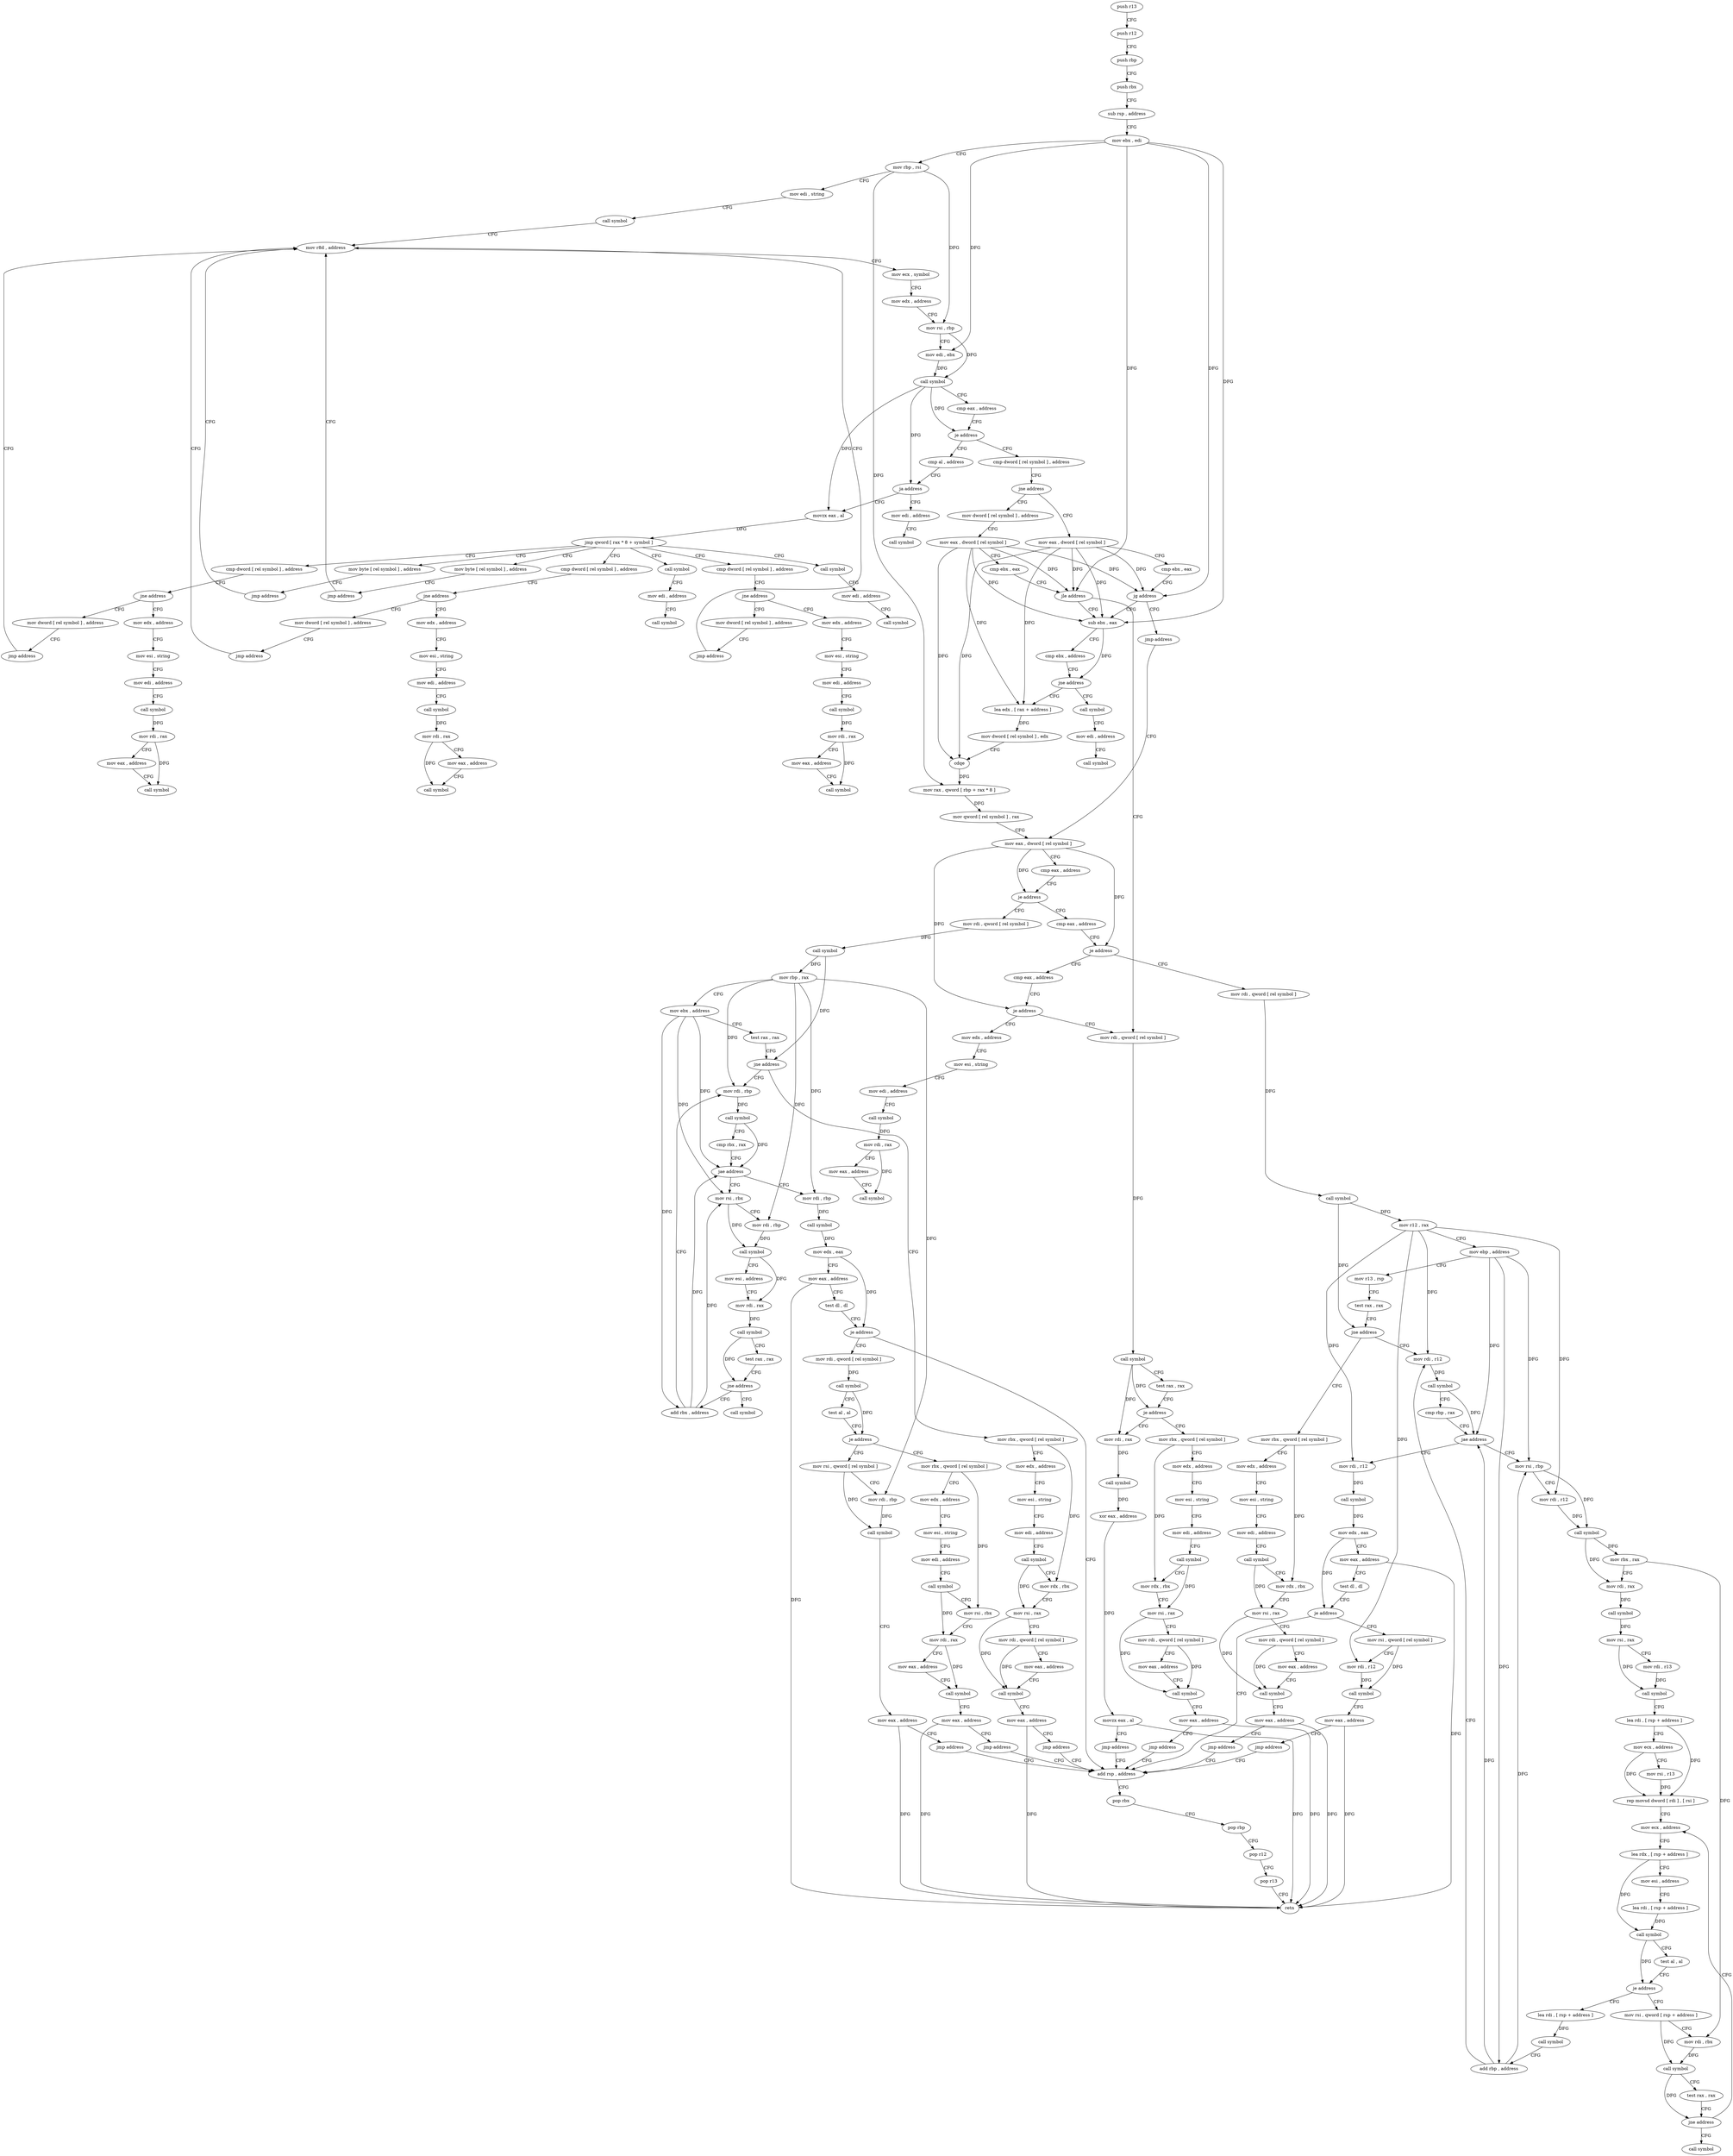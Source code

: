 digraph "func" {
"4215984" [label = "push r13" ]
"4215986" [label = "push r12" ]
"4215988" [label = "push rbp" ]
"4215989" [label = "push rbx" ]
"4215990" [label = "sub rsp , address" ]
"4215997" [label = "mov ebx , edi" ]
"4215999" [label = "mov rbp , rsi" ]
"4216002" [label = "mov edi , string" ]
"4216007" [label = "call symbol" ]
"4216012" [label = "mov r8d , address" ]
"4216297" [label = "cmp dword [ rel symbol ] , address" ]
"4216304" [label = "jne address" ]
"4216445" [label = "mov eax , dword [ rel symbol ]" ]
"4216310" [label = "mov dword [ rel symbol ] , address" ]
"4216047" [label = "cmp al , address" ]
"4216049" [label = "ja address" ]
"4216287" [label = "mov edi , address" ]
"4216055" [label = "movzx eax , al" ]
"4216451" [label = "cmp ebx , eax" ]
"4216453" [label = "jg address" ]
"4216334" [label = "sub ebx , eax" ]
"4216455" [label = "jmp address" ]
"4216320" [label = "mov eax , dword [ rel symbol ]" ]
"4216326" [label = "cmp ebx , eax" ]
"4216328" [label = "jle address" ]
"4216472" [label = "mov rdi , qword [ rel symbol ]" ]
"4216292" [label = "call symbol" ]
"4216058" [label = "jmp qword [ rax * 8 + symbol ]" ]
"4216065" [label = "call symbol" ]
"4216080" [label = "call symbol" ]
"4216095" [label = "mov byte [ rel symbol ] , address" ]
"4216104" [label = "mov byte [ rel symbol ] , address" ]
"4216113" [label = "cmp dword [ rel symbol ] , address" ]
"4216169" [label = "cmp dword [ rel symbol ] , address" ]
"4216228" [label = "cmp dword [ rel symbol ] , address" ]
"4216336" [label = "cmp ebx , address" ]
"4216339" [label = "jne address" ]
"4216457" [label = "call symbol" ]
"4216341" [label = "lea edx , [ rax + address ]" ]
"4216364" [label = "mov eax , dword [ rel symbol ]" ]
"4216479" [label = "call symbol" ]
"4216484" [label = "test rax , rax" ]
"4216487" [label = "je address" ]
"4216505" [label = "mov rbx , qword [ rel symbol ]" ]
"4216489" [label = "mov rdi , rax" ]
"4216070" [label = "mov edi , address" ]
"4216075" [label = "call symbol" ]
"4216085" [label = "mov edi , address" ]
"4216090" [label = "call symbol" ]
"4216102" [label = "jmp address" ]
"4216111" [label = "jmp address" ]
"4216120" [label = "jne address" ]
"4216134" [label = "mov edx , address" ]
"4216122" [label = "mov dword [ rel symbol ] , address" ]
"4216176" [label = "jne address" ]
"4216193" [label = "mov edx , address" ]
"4216178" [label = "mov dword [ rel symbol ] , address" ]
"4216235" [label = "jne address" ]
"4216252" [label = "mov edx , address" ]
"4216237" [label = "mov dword [ rel symbol ] , address" ]
"4216462" [label = "mov edi , address" ]
"4216467" [label = "call symbol" ]
"4216344" [label = "mov dword [ rel symbol ] , edx" ]
"4216350" [label = "cdqe" ]
"4216352" [label = "mov rax , qword [ rbp + rax * 8 ]" ]
"4216357" [label = "mov qword [ rel symbol ] , rax" ]
"4216370" [label = "cmp eax , address" ]
"4216373" [label = "je address" ]
"4216565" [label = "mov rdi , qword [ rel symbol ]" ]
"4216379" [label = "cmp eax , address" ]
"4216512" [label = "mov edx , address" ]
"4216517" [label = "mov esi , string" ]
"4216522" [label = "mov edi , address" ]
"4216527" [label = "call symbol" ]
"4216532" [label = "mov rdx , rbx" ]
"4216535" [label = "mov rsi , rax" ]
"4216538" [label = "mov rdi , qword [ rel symbol ]" ]
"4216545" [label = "mov eax , address" ]
"4216550" [label = "call symbol" ]
"4216555" [label = "mov eax , address" ]
"4216560" [label = "jmp address" ]
"4216431" [label = "add rsp , address" ]
"4216492" [label = "call symbol" ]
"4216497" [label = "xor eax , address" ]
"4216500" [label = "movzx eax , al" ]
"4216503" [label = "jmp address" ]
"4216018" [label = "mov ecx , symbol" ]
"4216023" [label = "mov edx , address" ]
"4216028" [label = "mov rsi , rbp" ]
"4216031" [label = "mov edi , ebx" ]
"4216033" [label = "call symbol" ]
"4216038" [label = "cmp eax , address" ]
"4216041" [label = "je address" ]
"4216139" [label = "mov esi , string" ]
"4216144" [label = "mov edi , address" ]
"4216149" [label = "call symbol" ]
"4216154" [label = "mov rdi , rax" ]
"4216157" [label = "mov eax , address" ]
"4216162" [label = "call symbol" ]
"4216132" [label = "jmp address" ]
"4216198" [label = "mov esi , string" ]
"4216203" [label = "mov edi , address" ]
"4216208" [label = "call symbol" ]
"4216213" [label = "mov rdi , rax" ]
"4216216" [label = "mov eax , address" ]
"4216221" [label = "call symbol" ]
"4216188" [label = "jmp address" ]
"4216257" [label = "mov esi , string" ]
"4216262" [label = "mov edi , address" ]
"4216267" [label = "call symbol" ]
"4216272" [label = "mov rdi , rax" ]
"4216275" [label = "mov eax , address" ]
"4216280" [label = "call symbol" ]
"4216247" [label = "jmp address" ]
"4216572" [label = "call symbol" ]
"4216577" [label = "mov rbp , rax" ]
"4216580" [label = "mov ebx , address" ]
"4216585" [label = "test rax , rax" ]
"4216588" [label = "jne address" ]
"4216654" [label = "mov rdi , rbp" ]
"4216590" [label = "mov rbx , qword [ rel symbol ]" ]
"4216382" [label = "je address" ]
"4216820" [label = "mov rdi , qword [ rel symbol ]" ]
"4216388" [label = "cmp eax , address" ]
"4216438" [label = "pop rbx" ]
"4216439" [label = "pop rbp" ]
"4216440" [label = "pop r12" ]
"4216442" [label = "pop r13" ]
"4216444" [label = "retn" ]
"4216657" [label = "call symbol" ]
"4216662" [label = "cmp rbx , rax" ]
"4216665" [label = "jae address" ]
"4216703" [label = "mov rdi , rbp" ]
"4216667" [label = "mov rsi , rbx" ]
"4216597" [label = "mov edx , address" ]
"4216602" [label = "mov esi , string" ]
"4216607" [label = "mov edi , address" ]
"4216612" [label = "call symbol" ]
"4216617" [label = "mov rdx , rbx" ]
"4216620" [label = "mov rsi , rax" ]
"4216623" [label = "mov rdi , qword [ rel symbol ]" ]
"4216630" [label = "mov eax , address" ]
"4216635" [label = "call symbol" ]
"4216640" [label = "mov eax , address" ]
"4216645" [label = "jmp address" ]
"4216827" [label = "call symbol" ]
"4216832" [label = "mov r12 , rax" ]
"4216835" [label = "mov ebp , address" ]
"4216840" [label = "mov r13 , rsp" ]
"4216843" [label = "test rax , rax" ]
"4216846" [label = "jne address" ]
"4216922" [label = "mov rdi , r12" ]
"4216848" [label = "mov rbx , qword [ rel symbol ]" ]
"4216391" [label = "je address" ]
"4216393" [label = "mov edx , address" ]
"4216706" [label = "call symbol" ]
"4216711" [label = "mov edx , eax" ]
"4216713" [label = "mov eax , address" ]
"4216718" [label = "test dl , dl" ]
"4216720" [label = "je address" ]
"4216726" [label = "mov rdi , qword [ rel symbol ]" ]
"4216670" [label = "mov rdi , rbp" ]
"4216673" [label = "call symbol" ]
"4216678" [label = "mov esi , address" ]
"4216683" [label = "mov rdi , rax" ]
"4216686" [label = "call symbol" ]
"4216691" [label = "test rax , rax" ]
"4216694" [label = "jne address" ]
"4216650" [label = "add rbx , address" ]
"4216696" [label = "call symbol" ]
"4216925" [label = "call symbol" ]
"4216930" [label = "cmp rbp , rax" ]
"4216933" [label = "jae address" ]
"4217037" [label = "mov rdi , r12" ]
"4216935" [label = "mov rsi , rbp" ]
"4216855" [label = "mov edx , address" ]
"4216860" [label = "mov esi , string" ]
"4216865" [label = "mov edi , address" ]
"4216870" [label = "call symbol" ]
"4216875" [label = "mov rdx , rbx" ]
"4216878" [label = "mov rsi , rax" ]
"4216881" [label = "mov rdi , qword [ rel symbol ]" ]
"4216888" [label = "mov eax , address" ]
"4216893" [label = "call symbol" ]
"4216898" [label = "mov eax , address" ]
"4216903" [label = "jmp address" ]
"4216398" [label = "mov esi , string" ]
"4216403" [label = "mov edi , address" ]
"4216408" [label = "call symbol" ]
"4216413" [label = "mov rdi , rax" ]
"4216416" [label = "mov eax , address" ]
"4216421" [label = "call symbol" ]
"4216733" [label = "call symbol" ]
"4216738" [label = "test al , al" ]
"4216740" [label = "je address" ]
"4216767" [label = "mov rbx , qword [ rel symbol ]" ]
"4216742" [label = "mov rsi , qword [ rel symbol ]" ]
"4217040" [label = "call symbol" ]
"4217045" [label = "mov edx , eax" ]
"4217047" [label = "mov eax , address" ]
"4217052" [label = "test dl , dl" ]
"4217054" [label = "je address" ]
"4217060" [label = "mov rsi , qword [ rel symbol ]" ]
"4216938" [label = "mov rdi , r12" ]
"4216941" [label = "call symbol" ]
"4216946" [label = "mov rbx , rax" ]
"4216949" [label = "mov rdi , rax" ]
"4216952" [label = "call symbol" ]
"4216957" [label = "mov rsi , rax" ]
"4216960" [label = "mov rdi , r13" ]
"4216963" [label = "call symbol" ]
"4216968" [label = "lea rdi , [ rsp + address ]" ]
"4216973" [label = "mov ecx , address" ]
"4216978" [label = "mov rsi , r13" ]
"4216981" [label = "rep movsd dword [ rdi ] , [ rsi ]" ]
"4216983" [label = "mov ecx , address" ]
"4216774" [label = "mov edx , address" ]
"4216779" [label = "mov esi , string" ]
"4216784" [label = "mov edi , address" ]
"4216789" [label = "call symbol" ]
"4216794" [label = "mov rsi , rbx" ]
"4216797" [label = "mov rdi , rax" ]
"4216800" [label = "mov eax , address" ]
"4216805" [label = "call symbol" ]
"4216810" [label = "mov eax , address" ]
"4216815" [label = "jmp address" ]
"4216749" [label = "mov rdi , rbp" ]
"4216752" [label = "call symbol" ]
"4216757" [label = "mov eax , address" ]
"4216762" [label = "jmp address" ]
"4217067" [label = "mov rdi , r12" ]
"4217070" [label = "call symbol" ]
"4217075" [label = "mov eax , address" ]
"4217080" [label = "jmp address" ]
"4216908" [label = "lea rdi , [ rsp + address ]" ]
"4216913" [label = "call symbol" ]
"4216918" [label = "add rbp , address" ]
"4217012" [label = "mov rsi , qword [ rsp + address ]" ]
"4217017" [label = "mov rdi , rbx" ]
"4217020" [label = "call symbol" ]
"4217025" [label = "test rax , rax" ]
"4217028" [label = "jne address" ]
"4217030" [label = "call symbol" ]
"4216988" [label = "lea rdx , [ rsp + address ]" ]
"4216993" [label = "mov esi , address" ]
"4216998" [label = "lea rdi , [ rsp + address ]" ]
"4217003" [label = "call symbol" ]
"4217008" [label = "test al , al" ]
"4217010" [label = "je address" ]
"4215984" -> "4215986" [ label = "CFG" ]
"4215986" -> "4215988" [ label = "CFG" ]
"4215988" -> "4215989" [ label = "CFG" ]
"4215989" -> "4215990" [ label = "CFG" ]
"4215990" -> "4215997" [ label = "CFG" ]
"4215997" -> "4215999" [ label = "CFG" ]
"4215997" -> "4216031" [ label = "DFG" ]
"4215997" -> "4216453" [ label = "DFG" ]
"4215997" -> "4216328" [ label = "DFG" ]
"4215997" -> "4216334" [ label = "DFG" ]
"4215999" -> "4216002" [ label = "CFG" ]
"4215999" -> "4216028" [ label = "DFG" ]
"4215999" -> "4216352" [ label = "DFG" ]
"4216002" -> "4216007" [ label = "CFG" ]
"4216007" -> "4216012" [ label = "CFG" ]
"4216012" -> "4216018" [ label = "CFG" ]
"4216297" -> "4216304" [ label = "CFG" ]
"4216304" -> "4216445" [ label = "CFG" ]
"4216304" -> "4216310" [ label = "CFG" ]
"4216445" -> "4216451" [ label = "CFG" ]
"4216445" -> "4216453" [ label = "DFG" ]
"4216445" -> "4216328" [ label = "DFG" ]
"4216445" -> "4216334" [ label = "DFG" ]
"4216445" -> "4216341" [ label = "DFG" ]
"4216445" -> "4216350" [ label = "DFG" ]
"4216310" -> "4216320" [ label = "CFG" ]
"4216047" -> "4216049" [ label = "CFG" ]
"4216049" -> "4216287" [ label = "CFG" ]
"4216049" -> "4216055" [ label = "CFG" ]
"4216287" -> "4216292" [ label = "CFG" ]
"4216055" -> "4216058" [ label = "DFG" ]
"4216451" -> "4216453" [ label = "CFG" ]
"4216453" -> "4216334" [ label = "CFG" ]
"4216453" -> "4216455" [ label = "CFG" ]
"4216334" -> "4216336" [ label = "CFG" ]
"4216334" -> "4216339" [ label = "DFG" ]
"4216455" -> "4216364" [ label = "CFG" ]
"4216320" -> "4216326" [ label = "CFG" ]
"4216320" -> "4216453" [ label = "DFG" ]
"4216320" -> "4216328" [ label = "DFG" ]
"4216320" -> "4216334" [ label = "DFG" ]
"4216320" -> "4216341" [ label = "DFG" ]
"4216320" -> "4216350" [ label = "DFG" ]
"4216326" -> "4216328" [ label = "CFG" ]
"4216328" -> "4216472" [ label = "CFG" ]
"4216328" -> "4216334" [ label = "CFG" ]
"4216472" -> "4216479" [ label = "DFG" ]
"4216058" -> "4216065" [ label = "CFG" ]
"4216058" -> "4216080" [ label = "CFG" ]
"4216058" -> "4216095" [ label = "CFG" ]
"4216058" -> "4216104" [ label = "CFG" ]
"4216058" -> "4216113" [ label = "CFG" ]
"4216058" -> "4216169" [ label = "CFG" ]
"4216058" -> "4216228" [ label = "CFG" ]
"4216065" -> "4216070" [ label = "CFG" ]
"4216080" -> "4216085" [ label = "CFG" ]
"4216095" -> "4216102" [ label = "CFG" ]
"4216104" -> "4216111" [ label = "CFG" ]
"4216113" -> "4216120" [ label = "CFG" ]
"4216169" -> "4216176" [ label = "CFG" ]
"4216228" -> "4216235" [ label = "CFG" ]
"4216336" -> "4216339" [ label = "CFG" ]
"4216339" -> "4216457" [ label = "CFG" ]
"4216339" -> "4216341" [ label = "CFG" ]
"4216457" -> "4216462" [ label = "CFG" ]
"4216341" -> "4216344" [ label = "DFG" ]
"4216364" -> "4216370" [ label = "CFG" ]
"4216364" -> "4216373" [ label = "DFG" ]
"4216364" -> "4216382" [ label = "DFG" ]
"4216364" -> "4216391" [ label = "DFG" ]
"4216479" -> "4216484" [ label = "CFG" ]
"4216479" -> "4216487" [ label = "DFG" ]
"4216479" -> "4216489" [ label = "DFG" ]
"4216484" -> "4216487" [ label = "CFG" ]
"4216487" -> "4216505" [ label = "CFG" ]
"4216487" -> "4216489" [ label = "CFG" ]
"4216505" -> "4216512" [ label = "CFG" ]
"4216505" -> "4216532" [ label = "DFG" ]
"4216489" -> "4216492" [ label = "DFG" ]
"4216070" -> "4216075" [ label = "CFG" ]
"4216085" -> "4216090" [ label = "CFG" ]
"4216102" -> "4216012" [ label = "CFG" ]
"4216111" -> "4216012" [ label = "CFG" ]
"4216120" -> "4216134" [ label = "CFG" ]
"4216120" -> "4216122" [ label = "CFG" ]
"4216134" -> "4216139" [ label = "CFG" ]
"4216122" -> "4216132" [ label = "CFG" ]
"4216176" -> "4216193" [ label = "CFG" ]
"4216176" -> "4216178" [ label = "CFG" ]
"4216193" -> "4216198" [ label = "CFG" ]
"4216178" -> "4216188" [ label = "CFG" ]
"4216235" -> "4216252" [ label = "CFG" ]
"4216235" -> "4216237" [ label = "CFG" ]
"4216252" -> "4216257" [ label = "CFG" ]
"4216237" -> "4216247" [ label = "CFG" ]
"4216462" -> "4216467" [ label = "CFG" ]
"4216344" -> "4216350" [ label = "CFG" ]
"4216350" -> "4216352" [ label = "DFG" ]
"4216352" -> "4216357" [ label = "DFG" ]
"4216357" -> "4216364" [ label = "CFG" ]
"4216370" -> "4216373" [ label = "CFG" ]
"4216373" -> "4216565" [ label = "CFG" ]
"4216373" -> "4216379" [ label = "CFG" ]
"4216565" -> "4216572" [ label = "DFG" ]
"4216379" -> "4216382" [ label = "CFG" ]
"4216512" -> "4216517" [ label = "CFG" ]
"4216517" -> "4216522" [ label = "CFG" ]
"4216522" -> "4216527" [ label = "CFG" ]
"4216527" -> "4216532" [ label = "CFG" ]
"4216527" -> "4216535" [ label = "DFG" ]
"4216532" -> "4216535" [ label = "CFG" ]
"4216535" -> "4216538" [ label = "CFG" ]
"4216535" -> "4216550" [ label = "DFG" ]
"4216538" -> "4216545" [ label = "CFG" ]
"4216538" -> "4216550" [ label = "DFG" ]
"4216545" -> "4216550" [ label = "CFG" ]
"4216550" -> "4216555" [ label = "CFG" ]
"4216555" -> "4216560" [ label = "CFG" ]
"4216555" -> "4216444" [ label = "DFG" ]
"4216560" -> "4216431" [ label = "CFG" ]
"4216431" -> "4216438" [ label = "CFG" ]
"4216492" -> "4216497" [ label = "DFG" ]
"4216497" -> "4216500" [ label = "DFG" ]
"4216500" -> "4216503" [ label = "CFG" ]
"4216500" -> "4216444" [ label = "DFG" ]
"4216503" -> "4216431" [ label = "CFG" ]
"4216018" -> "4216023" [ label = "CFG" ]
"4216023" -> "4216028" [ label = "CFG" ]
"4216028" -> "4216031" [ label = "CFG" ]
"4216028" -> "4216033" [ label = "DFG" ]
"4216031" -> "4216033" [ label = "DFG" ]
"4216033" -> "4216038" [ label = "CFG" ]
"4216033" -> "4216041" [ label = "DFG" ]
"4216033" -> "4216049" [ label = "DFG" ]
"4216033" -> "4216055" [ label = "DFG" ]
"4216038" -> "4216041" [ label = "CFG" ]
"4216041" -> "4216297" [ label = "CFG" ]
"4216041" -> "4216047" [ label = "CFG" ]
"4216139" -> "4216144" [ label = "CFG" ]
"4216144" -> "4216149" [ label = "CFG" ]
"4216149" -> "4216154" [ label = "DFG" ]
"4216154" -> "4216157" [ label = "CFG" ]
"4216154" -> "4216162" [ label = "DFG" ]
"4216157" -> "4216162" [ label = "CFG" ]
"4216132" -> "4216012" [ label = "CFG" ]
"4216198" -> "4216203" [ label = "CFG" ]
"4216203" -> "4216208" [ label = "CFG" ]
"4216208" -> "4216213" [ label = "DFG" ]
"4216213" -> "4216216" [ label = "CFG" ]
"4216213" -> "4216221" [ label = "DFG" ]
"4216216" -> "4216221" [ label = "CFG" ]
"4216188" -> "4216012" [ label = "CFG" ]
"4216257" -> "4216262" [ label = "CFG" ]
"4216262" -> "4216267" [ label = "CFG" ]
"4216267" -> "4216272" [ label = "DFG" ]
"4216272" -> "4216275" [ label = "CFG" ]
"4216272" -> "4216280" [ label = "DFG" ]
"4216275" -> "4216280" [ label = "CFG" ]
"4216247" -> "4216012" [ label = "CFG" ]
"4216572" -> "4216577" [ label = "DFG" ]
"4216572" -> "4216588" [ label = "DFG" ]
"4216577" -> "4216580" [ label = "CFG" ]
"4216577" -> "4216654" [ label = "DFG" ]
"4216577" -> "4216703" [ label = "DFG" ]
"4216577" -> "4216670" [ label = "DFG" ]
"4216577" -> "4216749" [ label = "DFG" ]
"4216580" -> "4216585" [ label = "CFG" ]
"4216580" -> "4216665" [ label = "DFG" ]
"4216580" -> "4216667" [ label = "DFG" ]
"4216580" -> "4216650" [ label = "DFG" ]
"4216585" -> "4216588" [ label = "CFG" ]
"4216588" -> "4216654" [ label = "CFG" ]
"4216588" -> "4216590" [ label = "CFG" ]
"4216654" -> "4216657" [ label = "DFG" ]
"4216590" -> "4216597" [ label = "CFG" ]
"4216590" -> "4216617" [ label = "DFG" ]
"4216382" -> "4216820" [ label = "CFG" ]
"4216382" -> "4216388" [ label = "CFG" ]
"4216820" -> "4216827" [ label = "DFG" ]
"4216388" -> "4216391" [ label = "CFG" ]
"4216438" -> "4216439" [ label = "CFG" ]
"4216439" -> "4216440" [ label = "CFG" ]
"4216440" -> "4216442" [ label = "CFG" ]
"4216442" -> "4216444" [ label = "CFG" ]
"4216657" -> "4216662" [ label = "CFG" ]
"4216657" -> "4216665" [ label = "DFG" ]
"4216662" -> "4216665" [ label = "CFG" ]
"4216665" -> "4216703" [ label = "CFG" ]
"4216665" -> "4216667" [ label = "CFG" ]
"4216703" -> "4216706" [ label = "DFG" ]
"4216667" -> "4216670" [ label = "CFG" ]
"4216667" -> "4216673" [ label = "DFG" ]
"4216597" -> "4216602" [ label = "CFG" ]
"4216602" -> "4216607" [ label = "CFG" ]
"4216607" -> "4216612" [ label = "CFG" ]
"4216612" -> "4216617" [ label = "CFG" ]
"4216612" -> "4216620" [ label = "DFG" ]
"4216617" -> "4216620" [ label = "CFG" ]
"4216620" -> "4216623" [ label = "CFG" ]
"4216620" -> "4216635" [ label = "DFG" ]
"4216623" -> "4216630" [ label = "CFG" ]
"4216623" -> "4216635" [ label = "DFG" ]
"4216630" -> "4216635" [ label = "CFG" ]
"4216635" -> "4216640" [ label = "CFG" ]
"4216640" -> "4216645" [ label = "CFG" ]
"4216640" -> "4216444" [ label = "DFG" ]
"4216645" -> "4216431" [ label = "CFG" ]
"4216827" -> "4216832" [ label = "DFG" ]
"4216827" -> "4216846" [ label = "DFG" ]
"4216832" -> "4216835" [ label = "CFG" ]
"4216832" -> "4216922" [ label = "DFG" ]
"4216832" -> "4217037" [ label = "DFG" ]
"4216832" -> "4216938" [ label = "DFG" ]
"4216832" -> "4217067" [ label = "DFG" ]
"4216835" -> "4216840" [ label = "CFG" ]
"4216835" -> "4216933" [ label = "DFG" ]
"4216835" -> "4216935" [ label = "DFG" ]
"4216835" -> "4216918" [ label = "DFG" ]
"4216840" -> "4216843" [ label = "CFG" ]
"4216843" -> "4216846" [ label = "CFG" ]
"4216846" -> "4216922" [ label = "CFG" ]
"4216846" -> "4216848" [ label = "CFG" ]
"4216922" -> "4216925" [ label = "DFG" ]
"4216848" -> "4216855" [ label = "CFG" ]
"4216848" -> "4216875" [ label = "DFG" ]
"4216391" -> "4216472" [ label = "CFG" ]
"4216391" -> "4216393" [ label = "CFG" ]
"4216393" -> "4216398" [ label = "CFG" ]
"4216706" -> "4216711" [ label = "DFG" ]
"4216711" -> "4216713" [ label = "CFG" ]
"4216711" -> "4216720" [ label = "DFG" ]
"4216713" -> "4216718" [ label = "CFG" ]
"4216713" -> "4216444" [ label = "DFG" ]
"4216718" -> "4216720" [ label = "CFG" ]
"4216720" -> "4216431" [ label = "CFG" ]
"4216720" -> "4216726" [ label = "CFG" ]
"4216726" -> "4216733" [ label = "DFG" ]
"4216670" -> "4216673" [ label = "DFG" ]
"4216673" -> "4216678" [ label = "CFG" ]
"4216673" -> "4216683" [ label = "DFG" ]
"4216678" -> "4216683" [ label = "CFG" ]
"4216683" -> "4216686" [ label = "DFG" ]
"4216686" -> "4216691" [ label = "CFG" ]
"4216686" -> "4216694" [ label = "DFG" ]
"4216691" -> "4216694" [ label = "CFG" ]
"4216694" -> "4216650" [ label = "CFG" ]
"4216694" -> "4216696" [ label = "CFG" ]
"4216650" -> "4216654" [ label = "CFG" ]
"4216650" -> "4216667" [ label = "DFG" ]
"4216650" -> "4216665" [ label = "DFG" ]
"4216925" -> "4216930" [ label = "CFG" ]
"4216925" -> "4216933" [ label = "DFG" ]
"4216930" -> "4216933" [ label = "CFG" ]
"4216933" -> "4217037" [ label = "CFG" ]
"4216933" -> "4216935" [ label = "CFG" ]
"4217037" -> "4217040" [ label = "DFG" ]
"4216935" -> "4216938" [ label = "CFG" ]
"4216935" -> "4216941" [ label = "DFG" ]
"4216855" -> "4216860" [ label = "CFG" ]
"4216860" -> "4216865" [ label = "CFG" ]
"4216865" -> "4216870" [ label = "CFG" ]
"4216870" -> "4216875" [ label = "CFG" ]
"4216870" -> "4216878" [ label = "DFG" ]
"4216875" -> "4216878" [ label = "CFG" ]
"4216878" -> "4216881" [ label = "CFG" ]
"4216878" -> "4216893" [ label = "DFG" ]
"4216881" -> "4216888" [ label = "CFG" ]
"4216881" -> "4216893" [ label = "DFG" ]
"4216888" -> "4216893" [ label = "CFG" ]
"4216893" -> "4216898" [ label = "CFG" ]
"4216898" -> "4216903" [ label = "CFG" ]
"4216898" -> "4216444" [ label = "DFG" ]
"4216903" -> "4216431" [ label = "CFG" ]
"4216398" -> "4216403" [ label = "CFG" ]
"4216403" -> "4216408" [ label = "CFG" ]
"4216408" -> "4216413" [ label = "DFG" ]
"4216413" -> "4216416" [ label = "CFG" ]
"4216413" -> "4216421" [ label = "DFG" ]
"4216416" -> "4216421" [ label = "CFG" ]
"4216733" -> "4216738" [ label = "CFG" ]
"4216733" -> "4216740" [ label = "DFG" ]
"4216738" -> "4216740" [ label = "CFG" ]
"4216740" -> "4216767" [ label = "CFG" ]
"4216740" -> "4216742" [ label = "CFG" ]
"4216767" -> "4216774" [ label = "CFG" ]
"4216767" -> "4216794" [ label = "DFG" ]
"4216742" -> "4216749" [ label = "CFG" ]
"4216742" -> "4216752" [ label = "DFG" ]
"4217040" -> "4217045" [ label = "DFG" ]
"4217045" -> "4217047" [ label = "CFG" ]
"4217045" -> "4217054" [ label = "DFG" ]
"4217047" -> "4217052" [ label = "CFG" ]
"4217047" -> "4216444" [ label = "DFG" ]
"4217052" -> "4217054" [ label = "CFG" ]
"4217054" -> "4216431" [ label = "CFG" ]
"4217054" -> "4217060" [ label = "CFG" ]
"4217060" -> "4217067" [ label = "CFG" ]
"4217060" -> "4217070" [ label = "DFG" ]
"4216938" -> "4216941" [ label = "DFG" ]
"4216941" -> "4216946" [ label = "DFG" ]
"4216941" -> "4216949" [ label = "DFG" ]
"4216946" -> "4216949" [ label = "CFG" ]
"4216946" -> "4217017" [ label = "DFG" ]
"4216949" -> "4216952" [ label = "DFG" ]
"4216952" -> "4216957" [ label = "DFG" ]
"4216957" -> "4216960" [ label = "CFG" ]
"4216957" -> "4216963" [ label = "DFG" ]
"4216960" -> "4216963" [ label = "DFG" ]
"4216963" -> "4216968" [ label = "CFG" ]
"4216968" -> "4216973" [ label = "CFG" ]
"4216968" -> "4216981" [ label = "DFG" ]
"4216973" -> "4216978" [ label = "CFG" ]
"4216973" -> "4216981" [ label = "DFG" ]
"4216978" -> "4216981" [ label = "DFG" ]
"4216981" -> "4216983" [ label = "CFG" ]
"4216983" -> "4216988" [ label = "CFG" ]
"4216774" -> "4216779" [ label = "CFG" ]
"4216779" -> "4216784" [ label = "CFG" ]
"4216784" -> "4216789" [ label = "CFG" ]
"4216789" -> "4216794" [ label = "CFG" ]
"4216789" -> "4216797" [ label = "DFG" ]
"4216794" -> "4216797" [ label = "CFG" ]
"4216797" -> "4216800" [ label = "CFG" ]
"4216797" -> "4216805" [ label = "DFG" ]
"4216800" -> "4216805" [ label = "CFG" ]
"4216805" -> "4216810" [ label = "CFG" ]
"4216810" -> "4216815" [ label = "CFG" ]
"4216810" -> "4216444" [ label = "DFG" ]
"4216815" -> "4216431" [ label = "CFG" ]
"4216749" -> "4216752" [ label = "DFG" ]
"4216752" -> "4216757" [ label = "CFG" ]
"4216757" -> "4216762" [ label = "CFG" ]
"4216757" -> "4216444" [ label = "DFG" ]
"4216762" -> "4216431" [ label = "CFG" ]
"4217067" -> "4217070" [ label = "DFG" ]
"4217070" -> "4217075" [ label = "CFG" ]
"4217075" -> "4217080" [ label = "CFG" ]
"4217075" -> "4216444" [ label = "DFG" ]
"4217080" -> "4216431" [ label = "CFG" ]
"4216908" -> "4216913" [ label = "DFG" ]
"4216913" -> "4216918" [ label = "CFG" ]
"4216918" -> "4216922" [ label = "CFG" ]
"4216918" -> "4216935" [ label = "DFG" ]
"4216918" -> "4216933" [ label = "DFG" ]
"4217012" -> "4217017" [ label = "CFG" ]
"4217012" -> "4217020" [ label = "DFG" ]
"4217017" -> "4217020" [ label = "DFG" ]
"4217020" -> "4217025" [ label = "CFG" ]
"4217020" -> "4217028" [ label = "DFG" ]
"4217025" -> "4217028" [ label = "CFG" ]
"4217028" -> "4216983" [ label = "CFG" ]
"4217028" -> "4217030" [ label = "CFG" ]
"4216988" -> "4216993" [ label = "CFG" ]
"4216988" -> "4217003" [ label = "DFG" ]
"4216993" -> "4216998" [ label = "CFG" ]
"4216998" -> "4217003" [ label = "DFG" ]
"4217003" -> "4217008" [ label = "CFG" ]
"4217003" -> "4217010" [ label = "DFG" ]
"4217008" -> "4217010" [ label = "CFG" ]
"4217010" -> "4216908" [ label = "CFG" ]
"4217010" -> "4217012" [ label = "CFG" ]
}
